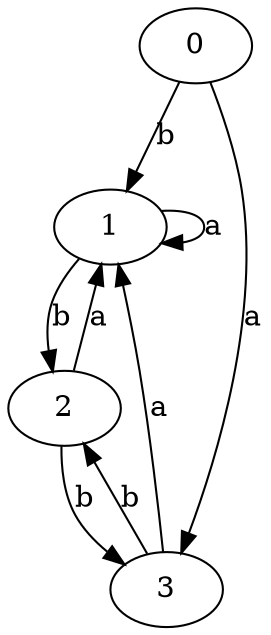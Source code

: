 digraph {
 ranksep=0.5;
 d2tdocpreamble = "\usetikzlibrary{automata}";
 d2tfigpreamble = "\tikzstyle{every state}= [ draw=blue!50,very thick,fill=blue!20]  \tikzstyle{auto}= [fill=white]";
 node [style="state"];
 edge [lblstyle="auto",topath="bend right", len=4  ]
  "0" [label="0",style = "state, initial"];
  "1" [label="1",];
  "2" [label="2",style = "state, accepting"];
  "3" [label="3",];
  "0" -> "1" [label="b"];
  "0" -> "3" [label="a"];
  "1" -> "1" [label="a",topath="loop above"];
  "1" -> "2" [label="b"];
  "2" -> "1" [label="a"];
  "2" -> "3" [label="b"];
  "3" -> "1" [label="a"];
  "3" -> "2" [label="b"];
}